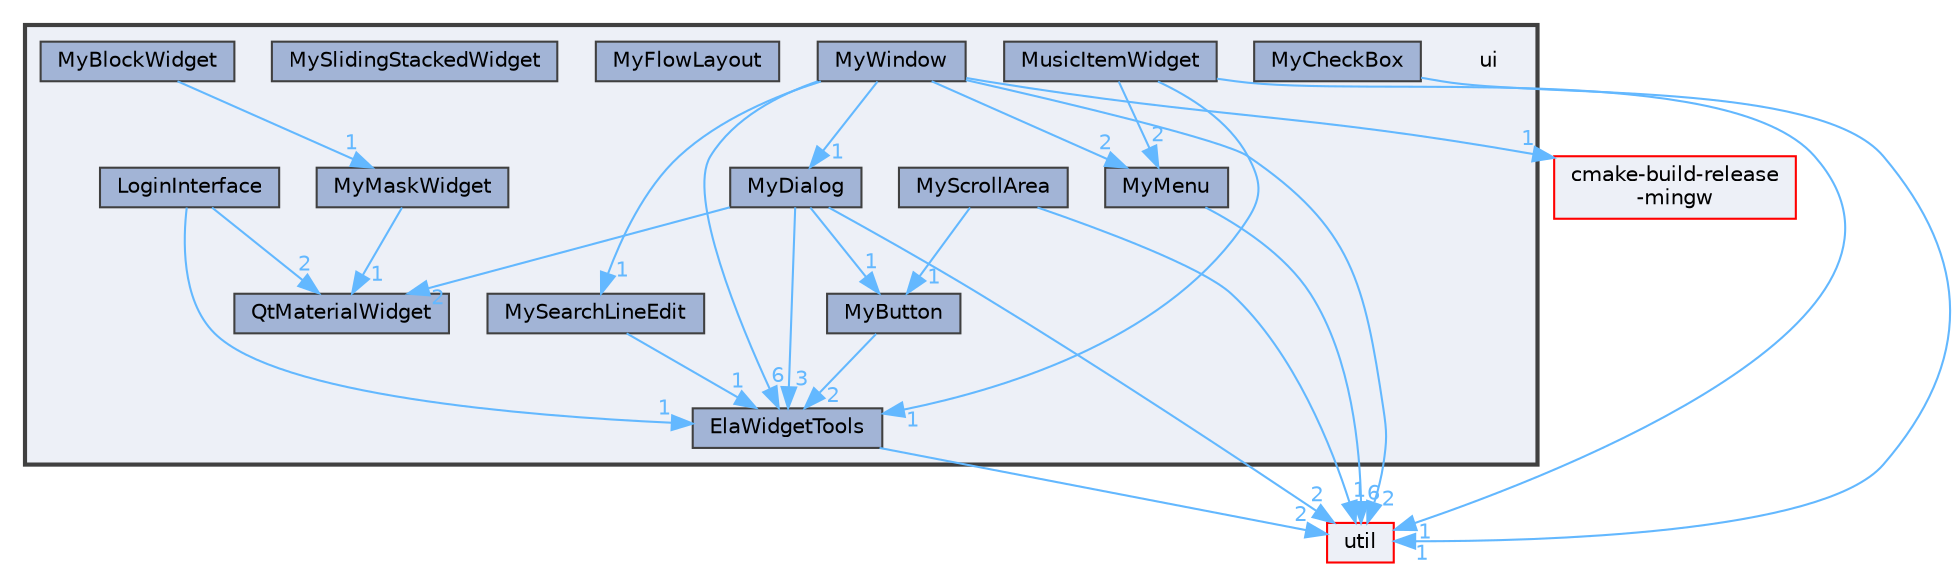 digraph "ui"
{
 // LATEX_PDF_SIZE
  bgcolor="transparent";
  edge [fontname=Helvetica,fontsize=10,labelfontname=Helvetica,labelfontsize=10];
  node [fontname=Helvetica,fontsize=10,shape=box,height=0.2,width=0.4];
  compound=true
  subgraph clusterdir_1788f8309b1a812dcb800a185471cf6c {
    graph [ bgcolor="#edf0f7", pencolor="grey25", label="", fontname=Helvetica,fontsize=10 style="filled,bold", URL="dir_1788f8309b1a812dcb800a185471cf6c.html",tooltip=""]
    dir_1788f8309b1a812dcb800a185471cf6c [shape=plaintext, label="ui"];
  dir_c41e0d0e814e23de337c335e201650d3 [label="ElaWidgetTools", fillcolor="#a2b4d6", color="grey25", style="filled", URL="dir_c41e0d0e814e23de337c335e201650d3.html",tooltip=""];
  dir_90bef8ce3c5dcc77d6e08e1a3b707e1d [label="LoginInterface", fillcolor="#a2b4d6", color="grey25", style="filled", URL="dir_90bef8ce3c5dcc77d6e08e1a3b707e1d.html",tooltip=""];
  dir_6b36e6a8a50ca1992e0e7844fb151009 [label="MusicItemWidget", fillcolor="#a2b4d6", color="grey25", style="filled", URL="dir_6b36e6a8a50ca1992e0e7844fb151009.html",tooltip=""];
  dir_f36b9dad9399c2a2afdfc78ff1b4bd19 [label="MyBlockWidget", fillcolor="#a2b4d6", color="grey25", style="filled", URL="dir_f36b9dad9399c2a2afdfc78ff1b4bd19.html",tooltip=""];
  dir_64e62a3da93a71e7cadfe52a7a3289db [label="MyButton", fillcolor="#a2b4d6", color="grey25", style="filled", URL="dir_64e62a3da93a71e7cadfe52a7a3289db.html",tooltip=""];
  dir_595955b560b6a12b85628f0c5155dfd6 [label="MyCheckBox", fillcolor="#a2b4d6", color="grey25", style="filled", URL="dir_595955b560b6a12b85628f0c5155dfd6.html",tooltip=""];
  dir_d50f460aa812bcbc27a8eae44a412448 [label="MyDialog", fillcolor="#a2b4d6", color="grey25", style="filled", URL="dir_d50f460aa812bcbc27a8eae44a412448.html",tooltip=""];
  dir_6f5443f70005e7ec9854b84599cfc8c9 [label="MyFlowLayout", fillcolor="#a2b4d6", color="grey25", style="filled", URL="dir_6f5443f70005e7ec9854b84599cfc8c9.html",tooltip=""];
  dir_a485fcea25ce6d4b9e619309c3baaea8 [label="MyMaskWidget", fillcolor="#a2b4d6", color="grey25", style="filled", URL="dir_a485fcea25ce6d4b9e619309c3baaea8.html",tooltip=""];
  dir_5978cb0ca166c1e5e46ab0fd30008e2c [label="MyMenu", fillcolor="#a2b4d6", color="grey25", style="filled", URL="dir_5978cb0ca166c1e5e46ab0fd30008e2c.html",tooltip=""];
  dir_a7ceb867624e39743ecec3a82580df1e [label="MyScrollArea", fillcolor="#a2b4d6", color="grey25", style="filled", URL="dir_a7ceb867624e39743ecec3a82580df1e.html",tooltip=""];
  dir_f72ad77267ed58e963da253192a0fe4e [label="MySearchLineEdit", fillcolor="#a2b4d6", color="grey25", style="filled", URL="dir_f72ad77267ed58e963da253192a0fe4e.html",tooltip=""];
  dir_1e9e5750abdb8e3550ea3ed444b6115c [label="MySlidingStackedWidget", fillcolor="#a2b4d6", color="grey25", style="filled", URL="dir_1e9e5750abdb8e3550ea3ed444b6115c.html",tooltip=""];
  dir_4b9cab5655b1fb428a6082722224fbe8 [label="MyWindow", fillcolor="#a2b4d6", color="grey25", style="filled", URL="dir_4b9cab5655b1fb428a6082722224fbe8.html",tooltip=""];
  dir_b95b73a9da1c57040a996fcdd774df29 [label="QtMaterialWidget", fillcolor="#a2b4d6", color="grey25", style="filled", URL="dir_b95b73a9da1c57040a996fcdd774df29.html",tooltip=""];
  }
  dir_23ec12649285f9fabf3a6b7380226c28 [label="util", fillcolor="#edf0f7", color="red", style="filled", URL="dir_23ec12649285f9fabf3a6b7380226c28.html",tooltip=""];
  dir_d3305b01cebad1f13f311f52d3f850d2 [label="cmake-build-release\l-mingw", fillcolor="#edf0f7", color="red", style="filled", URL="dir_d3305b01cebad1f13f311f52d3f850d2.html",tooltip=""];
  dir_c41e0d0e814e23de337c335e201650d3->dir_23ec12649285f9fabf3a6b7380226c28 [headlabel="2", labeldistance=1.5 headhref="dir_000089_000341.html" href="dir_000089_000341.html" color="steelblue1" fontcolor="steelblue1"];
  dir_90bef8ce3c5dcc77d6e08e1a3b707e1d->dir_b95b73a9da1c57040a996fcdd774df29 [headlabel="2", labeldistance=1.5 headhref="dir_000188_000289.html" href="dir_000188_000289.html" color="steelblue1" fontcolor="steelblue1"];
  dir_90bef8ce3c5dcc77d6e08e1a3b707e1d->dir_c41e0d0e814e23de337c335e201650d3 [headlabel="1", labeldistance=1.5 headhref="dir_000188_000089.html" href="dir_000188_000089.html" color="steelblue1" fontcolor="steelblue1"];
  dir_6b36e6a8a50ca1992e0e7844fb151009->dir_23ec12649285f9fabf3a6b7380226c28 [headlabel="1", labeldistance=1.5 headhref="dir_000200_000341.html" href="dir_000200_000341.html" color="steelblue1" fontcolor="steelblue1"];
  dir_6b36e6a8a50ca1992e0e7844fb151009->dir_5978cb0ca166c1e5e46ab0fd30008e2c [headlabel="2", labeldistance=1.5 headhref="dir_000200_000238.html" href="dir_000200_000238.html" color="steelblue1" fontcolor="steelblue1"];
  dir_6b36e6a8a50ca1992e0e7844fb151009->dir_c41e0d0e814e23de337c335e201650d3 [headlabel="1", labeldistance=1.5 headhref="dir_000200_000089.html" href="dir_000200_000089.html" color="steelblue1" fontcolor="steelblue1"];
  dir_f36b9dad9399c2a2afdfc78ff1b4bd19->dir_a485fcea25ce6d4b9e619309c3baaea8 [headlabel="1", labeldistance=1.5 headhref="dir_000211_000235.html" href="dir_000211_000235.html" color="steelblue1" fontcolor="steelblue1"];
  dir_64e62a3da93a71e7cadfe52a7a3289db->dir_c41e0d0e814e23de337c335e201650d3 [headlabel="2", labeldistance=1.5 headhref="dir_000214_000089.html" href="dir_000214_000089.html" color="steelblue1" fontcolor="steelblue1"];
  dir_595955b560b6a12b85628f0c5155dfd6->dir_23ec12649285f9fabf3a6b7380226c28 [headlabel="1", labeldistance=1.5 headhref="dir_000217_000341.html" href="dir_000217_000341.html" color="steelblue1" fontcolor="steelblue1"];
  dir_d50f460aa812bcbc27a8eae44a412448->dir_23ec12649285f9fabf3a6b7380226c28 [headlabel="2", labeldistance=1.5 headhref="dir_000226_000341.html" href="dir_000226_000341.html" color="steelblue1" fontcolor="steelblue1"];
  dir_d50f460aa812bcbc27a8eae44a412448->dir_64e62a3da93a71e7cadfe52a7a3289db [headlabel="1", labeldistance=1.5 headhref="dir_000226_000214.html" href="dir_000226_000214.html" color="steelblue1" fontcolor="steelblue1"];
  dir_d50f460aa812bcbc27a8eae44a412448->dir_b95b73a9da1c57040a996fcdd774df29 [headlabel="2", labeldistance=1.5 headhref="dir_000226_000289.html" href="dir_000226_000289.html" color="steelblue1" fontcolor="steelblue1"];
  dir_d50f460aa812bcbc27a8eae44a412448->dir_c41e0d0e814e23de337c335e201650d3 [headlabel="3", labeldistance=1.5 headhref="dir_000226_000089.html" href="dir_000226_000089.html" color="steelblue1" fontcolor="steelblue1"];
  dir_a485fcea25ce6d4b9e619309c3baaea8->dir_b95b73a9da1c57040a996fcdd774df29 [headlabel="1", labeldistance=1.5 headhref="dir_000235_000289.html" href="dir_000235_000289.html" color="steelblue1" fontcolor="steelblue1"];
  dir_5978cb0ca166c1e5e46ab0fd30008e2c->dir_23ec12649285f9fabf3a6b7380226c28 [headlabel="6", labeldistance=1.5 headhref="dir_000238_000341.html" href="dir_000238_000341.html" color="steelblue1" fontcolor="steelblue1"];
  dir_a7ceb867624e39743ecec3a82580df1e->dir_23ec12649285f9fabf3a6b7380226c28 [headlabel="1", labeldistance=1.5 headhref="dir_000247_000341.html" href="dir_000247_000341.html" color="steelblue1" fontcolor="steelblue1"];
  dir_a7ceb867624e39743ecec3a82580df1e->dir_64e62a3da93a71e7cadfe52a7a3289db [headlabel="1", labeldistance=1.5 headhref="dir_000247_000214.html" href="dir_000247_000214.html" color="steelblue1" fontcolor="steelblue1"];
  dir_f72ad77267ed58e963da253192a0fe4e->dir_c41e0d0e814e23de337c335e201650d3 [headlabel="1", labeldistance=1.5 headhref="dir_000250_000089.html" href="dir_000250_000089.html" color="steelblue1" fontcolor="steelblue1"];
  dir_4b9cab5655b1fb428a6082722224fbe8->dir_23ec12649285f9fabf3a6b7380226c28 [headlabel="2", labeldistance=1.5 headhref="dir_000260_000341.html" href="dir_000260_000341.html" color="steelblue1" fontcolor="steelblue1"];
  dir_4b9cab5655b1fb428a6082722224fbe8->dir_5978cb0ca166c1e5e46ab0fd30008e2c [headlabel="2", labeldistance=1.5 headhref="dir_000260_000238.html" href="dir_000260_000238.html" color="steelblue1" fontcolor="steelblue1"];
  dir_4b9cab5655b1fb428a6082722224fbe8->dir_c41e0d0e814e23de337c335e201650d3 [headlabel="6", labeldistance=1.5 headhref="dir_000260_000089.html" href="dir_000260_000089.html" color="steelblue1" fontcolor="steelblue1"];
  dir_4b9cab5655b1fb428a6082722224fbe8->dir_d3305b01cebad1f13f311f52d3f850d2 [headlabel="1", labeldistance=1.5 headhref="dir_000260_000050.html" href="dir_000260_000050.html" color="steelblue1" fontcolor="steelblue1"];
  dir_4b9cab5655b1fb428a6082722224fbe8->dir_d50f460aa812bcbc27a8eae44a412448 [headlabel="1", labeldistance=1.5 headhref="dir_000260_000226.html" href="dir_000260_000226.html" color="steelblue1" fontcolor="steelblue1"];
  dir_4b9cab5655b1fb428a6082722224fbe8->dir_f72ad77267ed58e963da253192a0fe4e [headlabel="1", labeldistance=1.5 headhref="dir_000260_000250.html" href="dir_000260_000250.html" color="steelblue1" fontcolor="steelblue1"];
}
